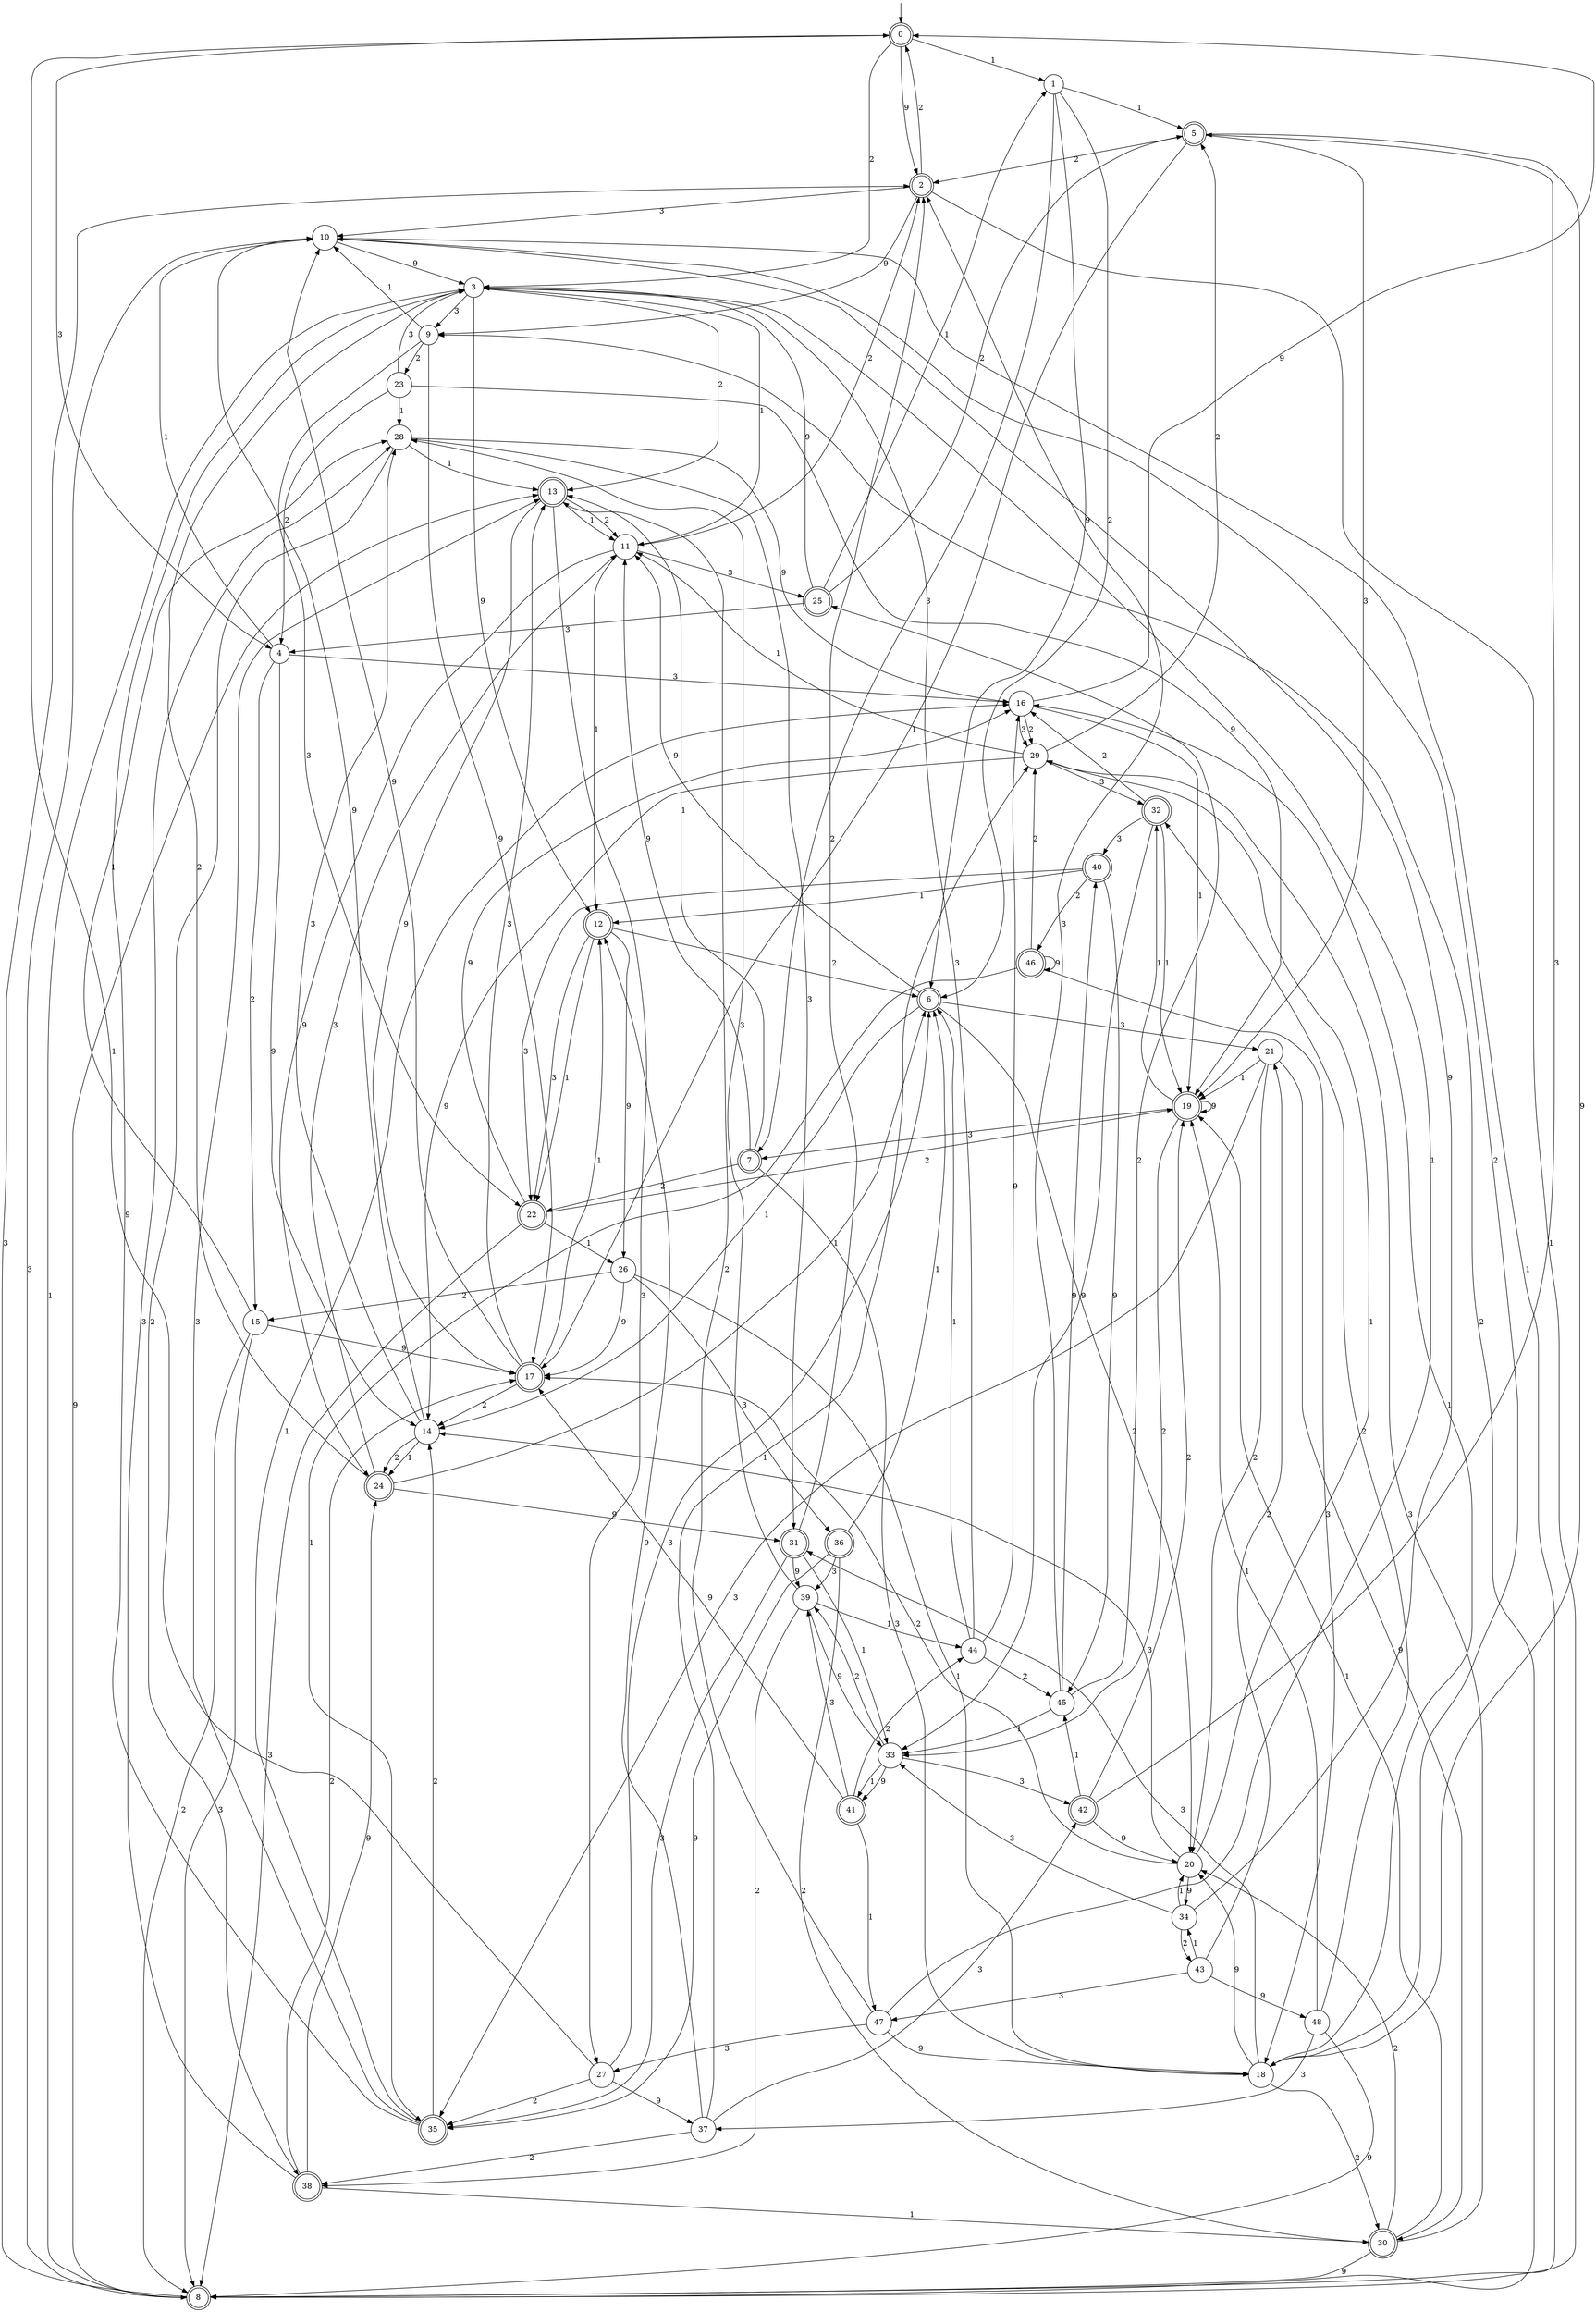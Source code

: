 digraph g {

	s0 [shape="doublecircle" label="0"];
	s1 [shape="circle" label="1"];
	s2 [shape="doublecircle" label="2"];
	s3 [shape="circle" label="3"];
	s4 [shape="circle" label="4"];
	s5 [shape="doublecircle" label="5"];
	s6 [shape="doublecircle" label="6"];
	s7 [shape="doublecircle" label="7"];
	s8 [shape="doublecircle" label="8"];
	s9 [shape="circle" label="9"];
	s10 [shape="circle" label="10"];
	s11 [shape="circle" label="11"];
	s12 [shape="doublecircle" label="12"];
	s13 [shape="doublecircle" label="13"];
	s14 [shape="circle" label="14"];
	s15 [shape="circle" label="15"];
	s16 [shape="circle" label="16"];
	s17 [shape="doublecircle" label="17"];
	s18 [shape="circle" label="18"];
	s19 [shape="doublecircle" label="19"];
	s20 [shape="circle" label="20"];
	s21 [shape="circle" label="21"];
	s22 [shape="doublecircle" label="22"];
	s23 [shape="circle" label="23"];
	s24 [shape="doublecircle" label="24"];
	s25 [shape="doublecircle" label="25"];
	s26 [shape="circle" label="26"];
	s27 [shape="circle" label="27"];
	s28 [shape="circle" label="28"];
	s29 [shape="circle" label="29"];
	s30 [shape="doublecircle" label="30"];
	s31 [shape="doublecircle" label="31"];
	s32 [shape="doublecircle" label="32"];
	s33 [shape="circle" label="33"];
	s34 [shape="circle" label="34"];
	s35 [shape="doublecircle" label="35"];
	s36 [shape="doublecircle" label="36"];
	s37 [shape="circle" label="37"];
	s38 [shape="doublecircle" label="38"];
	s39 [shape="circle" label="39"];
	s40 [shape="doublecircle" label="40"];
	s41 [shape="doublecircle" label="41"];
	s42 [shape="doublecircle" label="42"];
	s43 [shape="circle" label="43"];
	s44 [shape="circle" label="44"];
	s45 [shape="circle" label="45"];
	s46 [shape="doublecircle" label="46"];
	s47 [shape="circle" label="47"];
	s48 [shape="circle" label="48"];
	s0 -> s1 [label="1"];
	s0 -> s2 [label="9"];
	s0 -> s3 [label="2"];
	s0 -> s4 [label="3"];
	s1 -> s5 [label="1"];
	s1 -> s6 [label="9"];
	s1 -> s6 [label="2"];
	s1 -> s7 [label="3"];
	s2 -> s8 [label="1"];
	s2 -> s9 [label="9"];
	s2 -> s0 [label="2"];
	s2 -> s10 [label="3"];
	s3 -> s11 [label="1"];
	s3 -> s12 [label="9"];
	s3 -> s13 [label="2"];
	s3 -> s9 [label="3"];
	s4 -> s10 [label="1"];
	s4 -> s14 [label="9"];
	s4 -> s15 [label="2"];
	s4 -> s16 [label="3"];
	s5 -> s17 [label="1"];
	s5 -> s18 [label="9"];
	s5 -> s2 [label="2"];
	s5 -> s19 [label="3"];
	s6 -> s14 [label="1"];
	s6 -> s11 [label="9"];
	s6 -> s20 [label="2"];
	s6 -> s21 [label="3"];
	s7 -> s13 [label="1"];
	s7 -> s11 [label="9"];
	s7 -> s22 [label="2"];
	s7 -> s18 [label="3"];
	s8 -> s3 [label="1"];
	s8 -> s13 [label="9"];
	s8 -> s9 [label="2"];
	s8 -> s2 [label="3"];
	s9 -> s10 [label="1"];
	s9 -> s17 [label="9"];
	s9 -> s23 [label="2"];
	s9 -> s22 [label="3"];
	s10 -> s8 [label="1"];
	s10 -> s3 [label="9"];
	s10 -> s18 [label="2"];
	s10 -> s8 [label="3"];
	s11 -> s12 [label="1"];
	s11 -> s24 [label="9"];
	s11 -> s2 [label="2"];
	s11 -> s25 [label="3"];
	s12 -> s22 [label="1"];
	s12 -> s26 [label="9"];
	s12 -> s6 [label="2"];
	s12 -> s22 [label="3"];
	s13 -> s11 [label="1"];
	s13 -> s17 [label="9"];
	s13 -> s11 [label="2"];
	s13 -> s27 [label="3"];
	s14 -> s24 [label="1"];
	s14 -> s10 [label="9"];
	s14 -> s24 [label="2"];
	s14 -> s28 [label="3"];
	s15 -> s28 [label="1"];
	s15 -> s17 [label="9"];
	s15 -> s8 [label="2"];
	s15 -> s8 [label="3"];
	s16 -> s19 [label="1"];
	s16 -> s0 [label="9"];
	s16 -> s29 [label="2"];
	s16 -> s29 [label="3"];
	s17 -> s12 [label="1"];
	s17 -> s10 [label="9"];
	s17 -> s14 [label="2"];
	s17 -> s13 [label="3"];
	s18 -> s16 [label="1"];
	s18 -> s20 [label="9"];
	s18 -> s30 [label="2"];
	s18 -> s31 [label="3"];
	s19 -> s32 [label="1"];
	s19 -> s19 [label="9"];
	s19 -> s33 [label="2"];
	s19 -> s7 [label="3"];
	s20 -> s29 [label="1"];
	s20 -> s34 [label="9"];
	s20 -> s17 [label="2"];
	s20 -> s14 [label="3"];
	s21 -> s19 [label="1"];
	s21 -> s30 [label="9"];
	s21 -> s20 [label="2"];
	s21 -> s35 [label="3"];
	s22 -> s26 [label="1"];
	s22 -> s16 [label="9"];
	s22 -> s19 [label="2"];
	s22 -> s8 [label="3"];
	s23 -> s28 [label="1"];
	s23 -> s19 [label="9"];
	s23 -> s4 [label="2"];
	s23 -> s3 [label="3"];
	s24 -> s6 [label="1"];
	s24 -> s31 [label="9"];
	s24 -> s3 [label="2"];
	s24 -> s11 [label="3"];
	s25 -> s1 [label="1"];
	s25 -> s3 [label="9"];
	s25 -> s5 [label="2"];
	s25 -> s4 [label="3"];
	s26 -> s18 [label="1"];
	s26 -> s17 [label="9"];
	s26 -> s15 [label="2"];
	s26 -> s36 [label="3"];
	s27 -> s0 [label="1"];
	s27 -> s37 [label="9"];
	s27 -> s35 [label="2"];
	s27 -> s6 [label="3"];
	s28 -> s13 [label="1"];
	s28 -> s16 [label="9"];
	s28 -> s38 [label="2"];
	s28 -> s31 [label="3"];
	s29 -> s11 [label="1"];
	s29 -> s14 [label="9"];
	s29 -> s5 [label="2"];
	s29 -> s32 [label="3"];
	s30 -> s19 [label="1"];
	s30 -> s8 [label="9"];
	s30 -> s20 [label="2"];
	s30 -> s29 [label="3"];
	s31 -> s33 [label="1"];
	s31 -> s39 [label="9"];
	s31 -> s2 [label="2"];
	s31 -> s35 [label="3"];
	s32 -> s19 [label="1"];
	s32 -> s33 [label="9"];
	s32 -> s16 [label="2"];
	s32 -> s40 [label="3"];
	s33 -> s41 [label="1"];
	s33 -> s41 [label="9"];
	s33 -> s39 [label="2"];
	s33 -> s42 [label="3"];
	s34 -> s20 [label="1"];
	s34 -> s10 [label="9"];
	s34 -> s43 [label="2"];
	s34 -> s33 [label="3"];
	s35 -> s16 [label="1"];
	s35 -> s3 [label="9"];
	s35 -> s14 [label="2"];
	s35 -> s13 [label="3"];
	s36 -> s6 [label="1"];
	s36 -> s35 [label="9"];
	s36 -> s30 [label="2"];
	s36 -> s39 [label="3"];
	s37 -> s29 [label="1"];
	s37 -> s12 [label="9"];
	s37 -> s38 [label="2"];
	s37 -> s42 [label="3"];
	s38 -> s30 [label="1"];
	s38 -> s24 [label="9"];
	s38 -> s17 [label="2"];
	s38 -> s28 [label="3"];
	s39 -> s44 [label="1"];
	s39 -> s33 [label="9"];
	s39 -> s38 [label="2"];
	s39 -> s28 [label="3"];
	s40 -> s12 [label="1"];
	s40 -> s45 [label="9"];
	s40 -> s46 [label="2"];
	s40 -> s22 [label="3"];
	s41 -> s47 [label="1"];
	s41 -> s17 [label="9"];
	s41 -> s44 [label="2"];
	s41 -> s39 [label="3"];
	s42 -> s45 [label="1"];
	s42 -> s20 [label="9"];
	s42 -> s19 [label="2"];
	s42 -> s5 [label="3"];
	s43 -> s34 [label="1"];
	s43 -> s48 [label="9"];
	s43 -> s21 [label="2"];
	s43 -> s47 [label="3"];
	s44 -> s6 [label="1"];
	s44 -> s16 [label="9"];
	s44 -> s45 [label="2"];
	s44 -> s3 [label="3"];
	s45 -> s33 [label="1"];
	s45 -> s40 [label="9"];
	s45 -> s25 [label="2"];
	s45 -> s2 [label="3"];
	s46 -> s35 [label="1"];
	s46 -> s46 [label="9"];
	s46 -> s29 [label="2"];
	s46 -> s18 [label="3"];
	s47 -> s3 [label="1"];
	s47 -> s18 [label="9"];
	s47 -> s13 [label="2"];
	s47 -> s27 [label="3"];
	s48 -> s19 [label="1"];
	s48 -> s8 [label="9"];
	s48 -> s32 [label="2"];
	s48 -> s37 [label="3"];

__start0 [label="" shape="none" width="0" height="0"];
__start0 -> s0;

}
